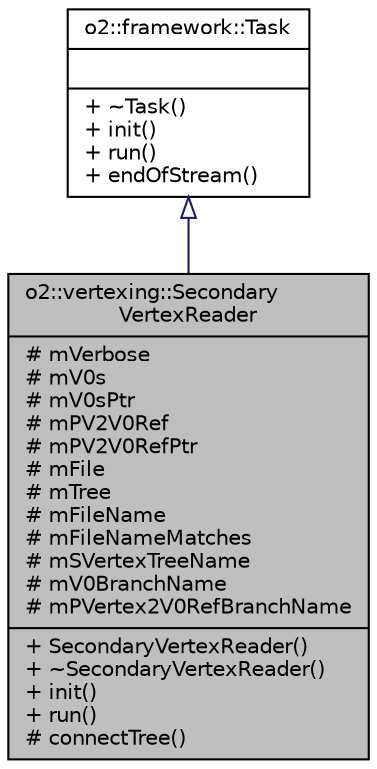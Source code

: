 digraph "o2::vertexing::SecondaryVertexReader"
{
 // INTERACTIVE_SVG=YES
  bgcolor="transparent";
  edge [fontname="Helvetica",fontsize="10",labelfontname="Helvetica",labelfontsize="10"];
  node [fontname="Helvetica",fontsize="10",shape=record];
  Node0 [label="{o2::vertexing::Secondary\lVertexReader\n|# mVerbose\l# mV0s\l# mV0sPtr\l# mPV2V0Ref\l# mPV2V0RefPtr\l# mFile\l# mTree\l# mFileName\l# mFileNameMatches\l# mSVertexTreeName\l# mV0BranchName\l# mPVertex2V0RefBranchName\l|+ SecondaryVertexReader()\l+ ~SecondaryVertexReader()\l+ init()\l+ run()\l# connectTree()\l}",height=0.2,width=0.4,color="black", fillcolor="grey75", style="filled", fontcolor="black"];
  Node1 -> Node0 [dir="back",color="midnightblue",fontsize="10",style="solid",arrowtail="onormal",fontname="Helvetica"];
  Node1 [label="{o2::framework::Task\n||+ ~Task()\l+ init()\l+ run()\l+ endOfStream()\l}",height=0.2,width=0.4,color="black",URL="$de/dac/classo2_1_1framework_1_1Task.html"];
}

